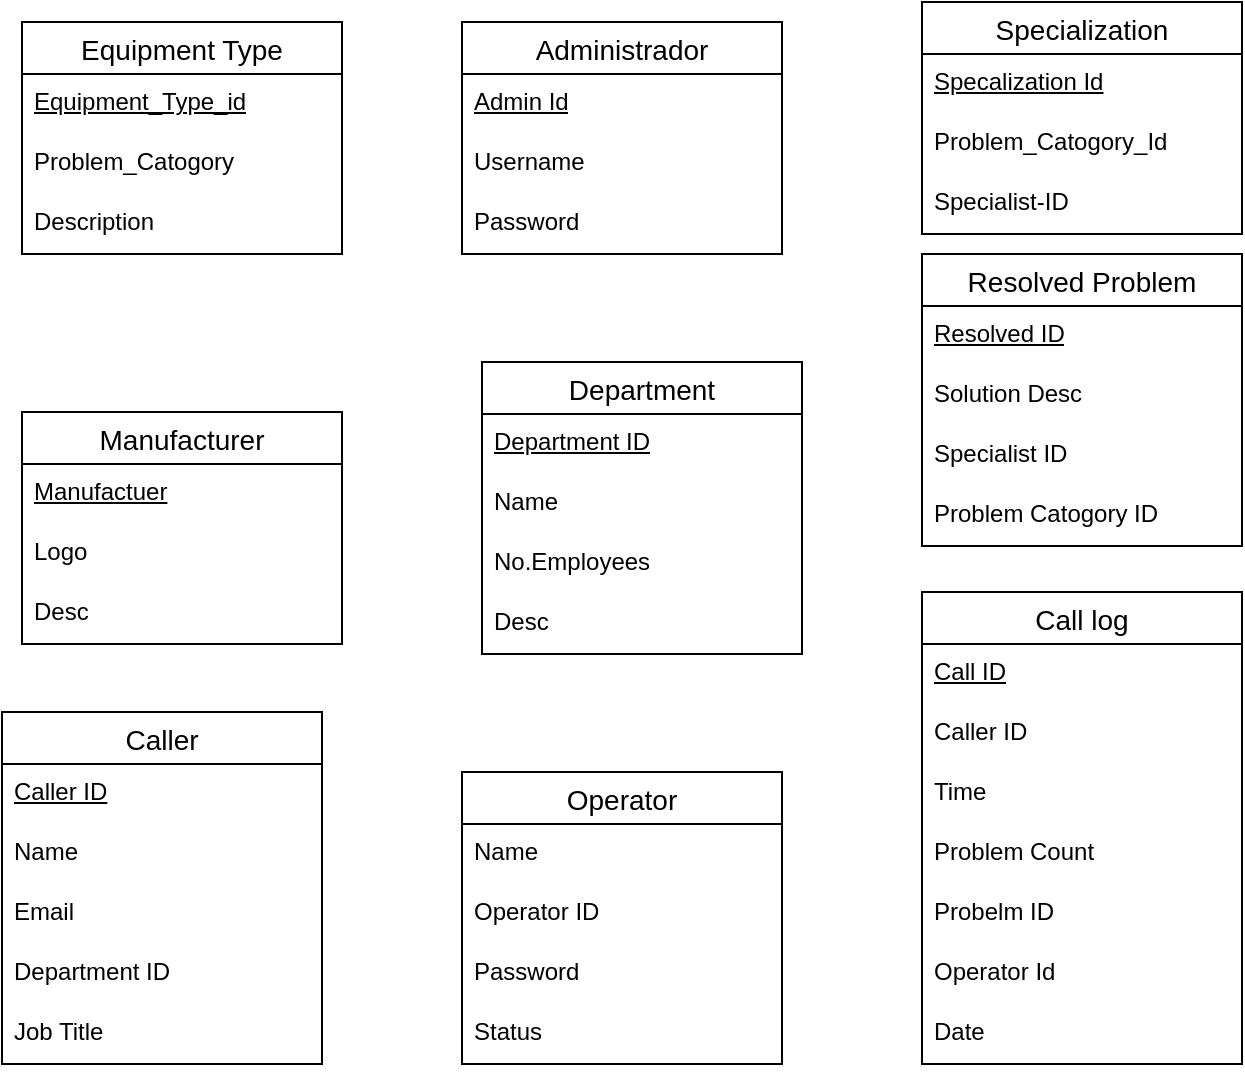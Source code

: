 <mxfile version="24.7.17">
  <diagram name="Página-1" id="YWZvAVdTHP1_MzkWAXJE">
    <mxGraphModel dx="1434" dy="728" grid="1" gridSize="10" guides="1" tooltips="1" connect="1" arrows="1" fold="1" page="1" pageScale="1" pageWidth="827" pageHeight="1169" math="0" shadow="0">
      <root>
        <mxCell id="0" />
        <mxCell id="1" parent="0" />
        <mxCell id="xowSbuj2Z7gYmJpsl86z-18" value="Equipment Type" style="swimlane;fontStyle=0;childLayout=stackLayout;horizontal=1;startSize=26;horizontalStack=0;resizeParent=1;resizeParentMax=0;resizeLast=0;collapsible=1;marginBottom=0;align=center;fontSize=14;" vertex="1" parent="1">
          <mxGeometry x="80" y="180" width="160" height="116" as="geometry" />
        </mxCell>
        <mxCell id="xowSbuj2Z7gYmJpsl86z-19" value="&lt;span style=&quot;text-wrap-mode: nowrap; text-decoration-line: underline;&quot;&gt;Equipment_Type_id&lt;/span&gt;" style="text;strokeColor=none;fillColor=none;spacingLeft=4;spacingRight=4;overflow=hidden;rotatable=0;points=[[0,0.5],[1,0.5]];portConstraint=eastwest;fontSize=12;whiteSpace=wrap;html=1;" vertex="1" parent="xowSbuj2Z7gYmJpsl86z-18">
          <mxGeometry y="26" width="160" height="30" as="geometry" />
        </mxCell>
        <mxCell id="xowSbuj2Z7gYmJpsl86z-20" value="Problem_Catogory" style="text;strokeColor=none;fillColor=none;spacingLeft=4;spacingRight=4;overflow=hidden;rotatable=0;points=[[0,0.5],[1,0.5]];portConstraint=eastwest;fontSize=12;whiteSpace=wrap;html=1;" vertex="1" parent="xowSbuj2Z7gYmJpsl86z-18">
          <mxGeometry y="56" width="160" height="30" as="geometry" />
        </mxCell>
        <mxCell id="xowSbuj2Z7gYmJpsl86z-21" value="Description" style="text;strokeColor=none;fillColor=none;spacingLeft=4;spacingRight=4;overflow=hidden;rotatable=0;points=[[0,0.5],[1,0.5]];portConstraint=eastwest;fontSize=12;whiteSpace=wrap;html=1;" vertex="1" parent="xowSbuj2Z7gYmJpsl86z-18">
          <mxGeometry y="86" width="160" height="30" as="geometry" />
        </mxCell>
        <mxCell id="xowSbuj2Z7gYmJpsl86z-22" value="Administrador" style="swimlane;fontStyle=0;childLayout=stackLayout;horizontal=1;startSize=26;horizontalStack=0;resizeParent=1;resizeParentMax=0;resizeLast=0;collapsible=1;marginBottom=0;align=center;fontSize=14;" vertex="1" parent="1">
          <mxGeometry x="300" y="180" width="160" height="116" as="geometry" />
        </mxCell>
        <mxCell id="xowSbuj2Z7gYmJpsl86z-23" value="&lt;span style=&quot;text-wrap-mode: nowrap;&quot;&gt;&lt;u&gt;Admin Id&lt;/u&gt;&lt;/span&gt;" style="text;strokeColor=none;fillColor=none;spacingLeft=4;spacingRight=4;overflow=hidden;rotatable=0;points=[[0,0.5],[1,0.5]];portConstraint=eastwest;fontSize=12;whiteSpace=wrap;html=1;" vertex="1" parent="xowSbuj2Z7gYmJpsl86z-22">
          <mxGeometry y="26" width="160" height="30" as="geometry" />
        </mxCell>
        <mxCell id="xowSbuj2Z7gYmJpsl86z-24" value="Username" style="text;strokeColor=none;fillColor=none;spacingLeft=4;spacingRight=4;overflow=hidden;rotatable=0;points=[[0,0.5],[1,0.5]];portConstraint=eastwest;fontSize=12;whiteSpace=wrap;html=1;" vertex="1" parent="xowSbuj2Z7gYmJpsl86z-22">
          <mxGeometry y="56" width="160" height="30" as="geometry" />
        </mxCell>
        <mxCell id="xowSbuj2Z7gYmJpsl86z-25" value="Password" style="text;strokeColor=none;fillColor=none;spacingLeft=4;spacingRight=4;overflow=hidden;rotatable=0;points=[[0,0.5],[1,0.5]];portConstraint=eastwest;fontSize=12;whiteSpace=wrap;html=1;" vertex="1" parent="xowSbuj2Z7gYmJpsl86z-22">
          <mxGeometry y="86" width="160" height="30" as="geometry" />
        </mxCell>
        <mxCell id="xowSbuj2Z7gYmJpsl86z-26" value="Manufacturer" style="swimlane;fontStyle=0;childLayout=stackLayout;horizontal=1;startSize=26;horizontalStack=0;resizeParent=1;resizeParentMax=0;resizeLast=0;collapsible=1;marginBottom=0;align=center;fontSize=14;" vertex="1" parent="1">
          <mxGeometry x="80" y="375" width="160" height="116" as="geometry" />
        </mxCell>
        <mxCell id="xowSbuj2Z7gYmJpsl86z-27" value="&lt;span style=&quot;text-wrap-mode: nowrap;&quot;&gt;&lt;u&gt;Manufactuer&lt;/u&gt;&lt;/span&gt;" style="text;strokeColor=none;fillColor=none;spacingLeft=4;spacingRight=4;overflow=hidden;rotatable=0;points=[[0,0.5],[1,0.5]];portConstraint=eastwest;fontSize=12;whiteSpace=wrap;html=1;" vertex="1" parent="xowSbuj2Z7gYmJpsl86z-26">
          <mxGeometry y="26" width="160" height="30" as="geometry" />
        </mxCell>
        <mxCell id="xowSbuj2Z7gYmJpsl86z-28" value="Logo" style="text;strokeColor=none;fillColor=none;spacingLeft=4;spacingRight=4;overflow=hidden;rotatable=0;points=[[0,0.5],[1,0.5]];portConstraint=eastwest;fontSize=12;whiteSpace=wrap;html=1;" vertex="1" parent="xowSbuj2Z7gYmJpsl86z-26">
          <mxGeometry y="56" width="160" height="30" as="geometry" />
        </mxCell>
        <mxCell id="xowSbuj2Z7gYmJpsl86z-29" value="Desc" style="text;strokeColor=none;fillColor=none;spacingLeft=4;spacingRight=4;overflow=hidden;rotatable=0;points=[[0,0.5],[1,0.5]];portConstraint=eastwest;fontSize=12;whiteSpace=wrap;html=1;" vertex="1" parent="xowSbuj2Z7gYmJpsl86z-26">
          <mxGeometry y="86" width="160" height="30" as="geometry" />
        </mxCell>
        <mxCell id="xowSbuj2Z7gYmJpsl86z-30" value="Department" style="swimlane;fontStyle=0;childLayout=stackLayout;horizontal=1;startSize=26;horizontalStack=0;resizeParent=1;resizeParentMax=0;resizeLast=0;collapsible=1;marginBottom=0;align=center;fontSize=14;" vertex="1" parent="1">
          <mxGeometry x="310" y="350" width="160" height="146" as="geometry" />
        </mxCell>
        <mxCell id="xowSbuj2Z7gYmJpsl86z-31" value="&lt;span style=&quot;text-wrap-mode: nowrap;&quot;&gt;&lt;u&gt;Department ID&lt;/u&gt;&lt;/span&gt;" style="text;strokeColor=none;fillColor=none;spacingLeft=4;spacingRight=4;overflow=hidden;rotatable=0;points=[[0,0.5],[1,0.5]];portConstraint=eastwest;fontSize=12;whiteSpace=wrap;html=1;" vertex="1" parent="xowSbuj2Z7gYmJpsl86z-30">
          <mxGeometry y="26" width="160" height="30" as="geometry" />
        </mxCell>
        <mxCell id="xowSbuj2Z7gYmJpsl86z-38" value="Name" style="text;strokeColor=none;fillColor=none;spacingLeft=4;spacingRight=4;overflow=hidden;rotatable=0;points=[[0,0.5],[1,0.5]];portConstraint=eastwest;fontSize=12;whiteSpace=wrap;html=1;" vertex="1" parent="xowSbuj2Z7gYmJpsl86z-30">
          <mxGeometry y="56" width="160" height="30" as="geometry" />
        </mxCell>
        <mxCell id="xowSbuj2Z7gYmJpsl86z-37" value="No.Employees" style="text;strokeColor=none;fillColor=none;spacingLeft=4;spacingRight=4;overflow=hidden;rotatable=0;points=[[0,0.5],[1,0.5]];portConstraint=eastwest;fontSize=12;whiteSpace=wrap;html=1;" vertex="1" parent="xowSbuj2Z7gYmJpsl86z-30">
          <mxGeometry y="86" width="160" height="30" as="geometry" />
        </mxCell>
        <mxCell id="xowSbuj2Z7gYmJpsl86z-33" value="Desc" style="text;strokeColor=none;fillColor=none;spacingLeft=4;spacingRight=4;overflow=hidden;rotatable=0;points=[[0,0.5],[1,0.5]];portConstraint=eastwest;fontSize=12;whiteSpace=wrap;html=1;" vertex="1" parent="xowSbuj2Z7gYmJpsl86z-30">
          <mxGeometry y="116" width="160" height="30" as="geometry" />
        </mxCell>
        <mxCell id="xowSbuj2Z7gYmJpsl86z-39" value="Caller" style="swimlane;fontStyle=0;childLayout=stackLayout;horizontal=1;startSize=26;horizontalStack=0;resizeParent=1;resizeParentMax=0;resizeLast=0;collapsible=1;marginBottom=0;align=center;fontSize=14;" vertex="1" parent="1">
          <mxGeometry x="70" y="525" width="160" height="176" as="geometry" />
        </mxCell>
        <mxCell id="xowSbuj2Z7gYmJpsl86z-40" value="&lt;span style=&quot;text-wrap-mode: nowrap;&quot;&gt;&lt;u&gt;Caller ID&lt;/u&gt;&lt;/span&gt;" style="text;strokeColor=none;fillColor=none;spacingLeft=4;spacingRight=4;overflow=hidden;rotatable=0;points=[[0,0.5],[1,0.5]];portConstraint=eastwest;fontSize=12;whiteSpace=wrap;html=1;" vertex="1" parent="xowSbuj2Z7gYmJpsl86z-39">
          <mxGeometry y="26" width="160" height="30" as="geometry" />
        </mxCell>
        <mxCell id="xowSbuj2Z7gYmJpsl86z-44" value="Name" style="text;strokeColor=none;fillColor=none;spacingLeft=4;spacingRight=4;overflow=hidden;rotatable=0;points=[[0,0.5],[1,0.5]];portConstraint=eastwest;fontSize=12;whiteSpace=wrap;html=1;" vertex="1" parent="xowSbuj2Z7gYmJpsl86z-39">
          <mxGeometry y="56" width="160" height="30" as="geometry" />
        </mxCell>
        <mxCell id="xowSbuj2Z7gYmJpsl86z-45" value="Email" style="text;strokeColor=none;fillColor=none;spacingLeft=4;spacingRight=4;overflow=hidden;rotatable=0;points=[[0,0.5],[1,0.5]];portConstraint=eastwest;fontSize=12;whiteSpace=wrap;html=1;" vertex="1" parent="xowSbuj2Z7gYmJpsl86z-39">
          <mxGeometry y="86" width="160" height="30" as="geometry" />
        </mxCell>
        <mxCell id="xowSbuj2Z7gYmJpsl86z-42" value="Department ID" style="text;strokeColor=none;fillColor=none;spacingLeft=4;spacingRight=4;overflow=hidden;rotatable=0;points=[[0,0.5],[1,0.5]];portConstraint=eastwest;fontSize=12;whiteSpace=wrap;html=1;" vertex="1" parent="xowSbuj2Z7gYmJpsl86z-39">
          <mxGeometry y="116" width="160" height="30" as="geometry" />
        </mxCell>
        <mxCell id="xowSbuj2Z7gYmJpsl86z-43" value="Job Title" style="text;strokeColor=none;fillColor=none;spacingLeft=4;spacingRight=4;overflow=hidden;rotatable=0;points=[[0,0.5],[1,0.5]];portConstraint=eastwest;fontSize=12;whiteSpace=wrap;html=1;" vertex="1" parent="xowSbuj2Z7gYmJpsl86z-39">
          <mxGeometry y="146" width="160" height="30" as="geometry" />
        </mxCell>
        <mxCell id="xowSbuj2Z7gYmJpsl86z-46" value="Operator" style="swimlane;fontStyle=0;childLayout=stackLayout;horizontal=1;startSize=26;horizontalStack=0;resizeParent=1;resizeParentMax=0;resizeLast=0;collapsible=1;marginBottom=0;align=center;fontSize=14;" vertex="1" parent="1">
          <mxGeometry x="300" y="555" width="160" height="146" as="geometry" />
        </mxCell>
        <mxCell id="xowSbuj2Z7gYmJpsl86z-48" value="Name" style="text;strokeColor=none;fillColor=none;spacingLeft=4;spacingRight=4;overflow=hidden;rotatable=0;points=[[0,0.5],[1,0.5]];portConstraint=eastwest;fontSize=12;whiteSpace=wrap;html=1;" vertex="1" parent="xowSbuj2Z7gYmJpsl86z-46">
          <mxGeometry y="26" width="160" height="30" as="geometry" />
        </mxCell>
        <mxCell id="xowSbuj2Z7gYmJpsl86z-49" value="Operator ID" style="text;strokeColor=none;fillColor=none;spacingLeft=4;spacingRight=4;overflow=hidden;rotatable=0;points=[[0,0.5],[1,0.5]];portConstraint=eastwest;fontSize=12;whiteSpace=wrap;html=1;" vertex="1" parent="xowSbuj2Z7gYmJpsl86z-46">
          <mxGeometry y="56" width="160" height="30" as="geometry" />
        </mxCell>
        <mxCell id="xowSbuj2Z7gYmJpsl86z-50" value="Password" style="text;strokeColor=none;fillColor=none;spacingLeft=4;spacingRight=4;overflow=hidden;rotatable=0;points=[[0,0.5],[1,0.5]];portConstraint=eastwest;fontSize=12;whiteSpace=wrap;html=1;" vertex="1" parent="xowSbuj2Z7gYmJpsl86z-46">
          <mxGeometry y="86" width="160" height="30" as="geometry" />
        </mxCell>
        <mxCell id="xowSbuj2Z7gYmJpsl86z-51" value="Status" style="text;strokeColor=none;fillColor=none;spacingLeft=4;spacingRight=4;overflow=hidden;rotatable=0;points=[[0,0.5],[1,0.5]];portConstraint=eastwest;fontSize=12;whiteSpace=wrap;html=1;" vertex="1" parent="xowSbuj2Z7gYmJpsl86z-46">
          <mxGeometry y="116" width="160" height="30" as="geometry" />
        </mxCell>
        <mxCell id="xowSbuj2Z7gYmJpsl86z-52" value="Call log" style="swimlane;fontStyle=0;childLayout=stackLayout;horizontal=1;startSize=26;horizontalStack=0;resizeParent=1;resizeParentMax=0;resizeLast=0;collapsible=1;marginBottom=0;align=center;fontSize=14;" vertex="1" parent="1">
          <mxGeometry x="530" y="465" width="160" height="236" as="geometry" />
        </mxCell>
        <mxCell id="xowSbuj2Z7gYmJpsl86z-53" value="&lt;span style=&quot;text-wrap-mode: nowrap;&quot;&gt;&lt;u&gt;Call ID&lt;/u&gt;&lt;/span&gt;" style="text;strokeColor=none;fillColor=none;spacingLeft=4;spacingRight=4;overflow=hidden;rotatable=0;points=[[0,0.5],[1,0.5]];portConstraint=eastwest;fontSize=12;whiteSpace=wrap;html=1;" vertex="1" parent="xowSbuj2Z7gYmJpsl86z-52">
          <mxGeometry y="26" width="160" height="30" as="geometry" />
        </mxCell>
        <mxCell id="xowSbuj2Z7gYmJpsl86z-60" value="Caller ID" style="text;strokeColor=none;fillColor=none;spacingLeft=4;spacingRight=4;overflow=hidden;rotatable=0;points=[[0,0.5],[1,0.5]];portConstraint=eastwest;fontSize=12;whiteSpace=wrap;html=1;" vertex="1" parent="xowSbuj2Z7gYmJpsl86z-52">
          <mxGeometry y="56" width="160" height="30" as="geometry" />
        </mxCell>
        <mxCell id="xowSbuj2Z7gYmJpsl86z-61" value="Time" style="text;strokeColor=none;fillColor=none;spacingLeft=4;spacingRight=4;overflow=hidden;rotatable=0;points=[[0,0.5],[1,0.5]];portConstraint=eastwest;fontSize=12;whiteSpace=wrap;html=1;" vertex="1" parent="xowSbuj2Z7gYmJpsl86z-52">
          <mxGeometry y="86" width="160" height="30" as="geometry" />
        </mxCell>
        <mxCell id="xowSbuj2Z7gYmJpsl86z-59" value="Problem Count" style="text;strokeColor=none;fillColor=none;spacingLeft=4;spacingRight=4;overflow=hidden;rotatable=0;points=[[0,0.5],[1,0.5]];portConstraint=eastwest;fontSize=12;whiteSpace=wrap;html=1;" vertex="1" parent="xowSbuj2Z7gYmJpsl86z-52">
          <mxGeometry y="116" width="160" height="30" as="geometry" />
        </mxCell>
        <mxCell id="xowSbuj2Z7gYmJpsl86z-58" value="Probelm ID" style="text;strokeColor=none;fillColor=none;spacingLeft=4;spacingRight=4;overflow=hidden;rotatable=0;points=[[0,0.5],[1,0.5]];portConstraint=eastwest;fontSize=12;whiteSpace=wrap;html=1;" vertex="1" parent="xowSbuj2Z7gYmJpsl86z-52">
          <mxGeometry y="146" width="160" height="30" as="geometry" />
        </mxCell>
        <mxCell id="xowSbuj2Z7gYmJpsl86z-55" value="Operator Id" style="text;strokeColor=none;fillColor=none;spacingLeft=4;spacingRight=4;overflow=hidden;rotatable=0;points=[[0,0.5],[1,0.5]];portConstraint=eastwest;fontSize=12;whiteSpace=wrap;html=1;" vertex="1" parent="xowSbuj2Z7gYmJpsl86z-52">
          <mxGeometry y="176" width="160" height="30" as="geometry" />
        </mxCell>
        <mxCell id="xowSbuj2Z7gYmJpsl86z-56" value="Date" style="text;strokeColor=none;fillColor=none;spacingLeft=4;spacingRight=4;overflow=hidden;rotatable=0;points=[[0,0.5],[1,0.5]];portConstraint=eastwest;fontSize=12;whiteSpace=wrap;html=1;" vertex="1" parent="xowSbuj2Z7gYmJpsl86z-52">
          <mxGeometry y="206" width="160" height="30" as="geometry" />
        </mxCell>
        <mxCell id="xowSbuj2Z7gYmJpsl86z-62" value="Specialization" style="swimlane;fontStyle=0;childLayout=stackLayout;horizontal=1;startSize=26;horizontalStack=0;resizeParent=1;resizeParentMax=0;resizeLast=0;collapsible=1;marginBottom=0;align=center;fontSize=14;" vertex="1" parent="1">
          <mxGeometry x="530" y="170" width="160" height="116" as="geometry" />
        </mxCell>
        <mxCell id="xowSbuj2Z7gYmJpsl86z-63" value="&lt;span style=&quot;text-wrap-mode: nowrap;&quot;&gt;&lt;u&gt;Specalization Id&lt;/u&gt;&lt;/span&gt;" style="text;strokeColor=none;fillColor=none;spacingLeft=4;spacingRight=4;overflow=hidden;rotatable=0;points=[[0,0.5],[1,0.5]];portConstraint=eastwest;fontSize=12;whiteSpace=wrap;html=1;" vertex="1" parent="xowSbuj2Z7gYmJpsl86z-62">
          <mxGeometry y="26" width="160" height="30" as="geometry" />
        </mxCell>
        <mxCell id="xowSbuj2Z7gYmJpsl86z-64" value="Problem_Catogory_Id" style="text;strokeColor=none;fillColor=none;spacingLeft=4;spacingRight=4;overflow=hidden;rotatable=0;points=[[0,0.5],[1,0.5]];portConstraint=eastwest;fontSize=12;whiteSpace=wrap;html=1;" vertex="1" parent="xowSbuj2Z7gYmJpsl86z-62">
          <mxGeometry y="56" width="160" height="30" as="geometry" />
        </mxCell>
        <mxCell id="xowSbuj2Z7gYmJpsl86z-65" value="Specialist-ID" style="text;strokeColor=none;fillColor=none;spacingLeft=4;spacingRight=4;overflow=hidden;rotatable=0;points=[[0,0.5],[1,0.5]];portConstraint=eastwest;fontSize=12;whiteSpace=wrap;html=1;" vertex="1" parent="xowSbuj2Z7gYmJpsl86z-62">
          <mxGeometry y="86" width="160" height="30" as="geometry" />
        </mxCell>
        <mxCell id="xowSbuj2Z7gYmJpsl86z-70" value="Resolved Problem" style="swimlane;fontStyle=0;childLayout=stackLayout;horizontal=1;startSize=26;horizontalStack=0;resizeParent=1;resizeParentMax=0;resizeLast=0;collapsible=1;marginBottom=0;align=center;fontSize=14;" vertex="1" parent="1">
          <mxGeometry x="530" y="296" width="160" height="146" as="geometry" />
        </mxCell>
        <mxCell id="xowSbuj2Z7gYmJpsl86z-71" value="&lt;span style=&quot;text-wrap-mode: nowrap;&quot;&gt;&lt;u&gt;Resolved ID&lt;/u&gt;&lt;/span&gt;" style="text;strokeColor=none;fillColor=none;spacingLeft=4;spacingRight=4;overflow=hidden;rotatable=0;points=[[0,0.5],[1,0.5]];portConstraint=eastwest;fontSize=12;whiteSpace=wrap;html=1;" vertex="1" parent="xowSbuj2Z7gYmJpsl86z-70">
          <mxGeometry y="26" width="160" height="30" as="geometry" />
        </mxCell>
        <mxCell id="xowSbuj2Z7gYmJpsl86z-72" value="Solution Desc" style="text;strokeColor=none;fillColor=none;spacingLeft=4;spacingRight=4;overflow=hidden;rotatable=0;points=[[0,0.5],[1,0.5]];portConstraint=eastwest;fontSize=12;whiteSpace=wrap;html=1;" vertex="1" parent="xowSbuj2Z7gYmJpsl86z-70">
          <mxGeometry y="56" width="160" height="30" as="geometry" />
        </mxCell>
        <mxCell id="xowSbuj2Z7gYmJpsl86z-73" value="Specialist ID" style="text;strokeColor=none;fillColor=none;spacingLeft=4;spacingRight=4;overflow=hidden;rotatable=0;points=[[0,0.5],[1,0.5]];portConstraint=eastwest;fontSize=12;whiteSpace=wrap;html=1;" vertex="1" parent="xowSbuj2Z7gYmJpsl86z-70">
          <mxGeometry y="86" width="160" height="30" as="geometry" />
        </mxCell>
        <mxCell id="xowSbuj2Z7gYmJpsl86z-74" value="Problem Catogory ID" style="text;strokeColor=none;fillColor=none;spacingLeft=4;spacingRight=4;overflow=hidden;rotatable=0;points=[[0,0.5],[1,0.5]];portConstraint=eastwest;fontSize=12;whiteSpace=wrap;html=1;" vertex="1" parent="xowSbuj2Z7gYmJpsl86z-70">
          <mxGeometry y="116" width="160" height="30" as="geometry" />
        </mxCell>
      </root>
    </mxGraphModel>
  </diagram>
</mxfile>
